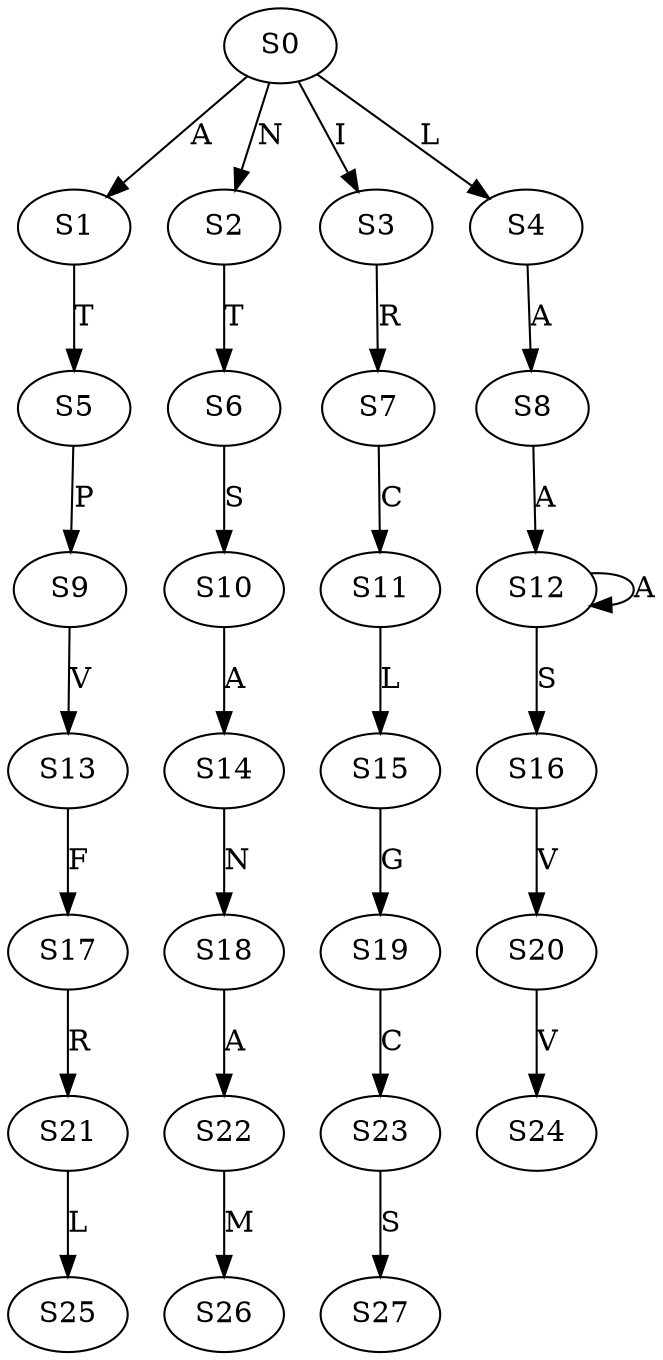 strict digraph  {
	S0 -> S1 [ label = A ];
	S0 -> S2 [ label = N ];
	S0 -> S3 [ label = I ];
	S0 -> S4 [ label = L ];
	S1 -> S5 [ label = T ];
	S2 -> S6 [ label = T ];
	S3 -> S7 [ label = R ];
	S4 -> S8 [ label = A ];
	S5 -> S9 [ label = P ];
	S6 -> S10 [ label = S ];
	S7 -> S11 [ label = C ];
	S8 -> S12 [ label = A ];
	S9 -> S13 [ label = V ];
	S10 -> S14 [ label = A ];
	S11 -> S15 [ label = L ];
	S12 -> S16 [ label = S ];
	S12 -> S12 [ label = A ];
	S13 -> S17 [ label = F ];
	S14 -> S18 [ label = N ];
	S15 -> S19 [ label = G ];
	S16 -> S20 [ label = V ];
	S17 -> S21 [ label = R ];
	S18 -> S22 [ label = A ];
	S19 -> S23 [ label = C ];
	S20 -> S24 [ label = V ];
	S21 -> S25 [ label = L ];
	S22 -> S26 [ label = M ];
	S23 -> S27 [ label = S ];
}
